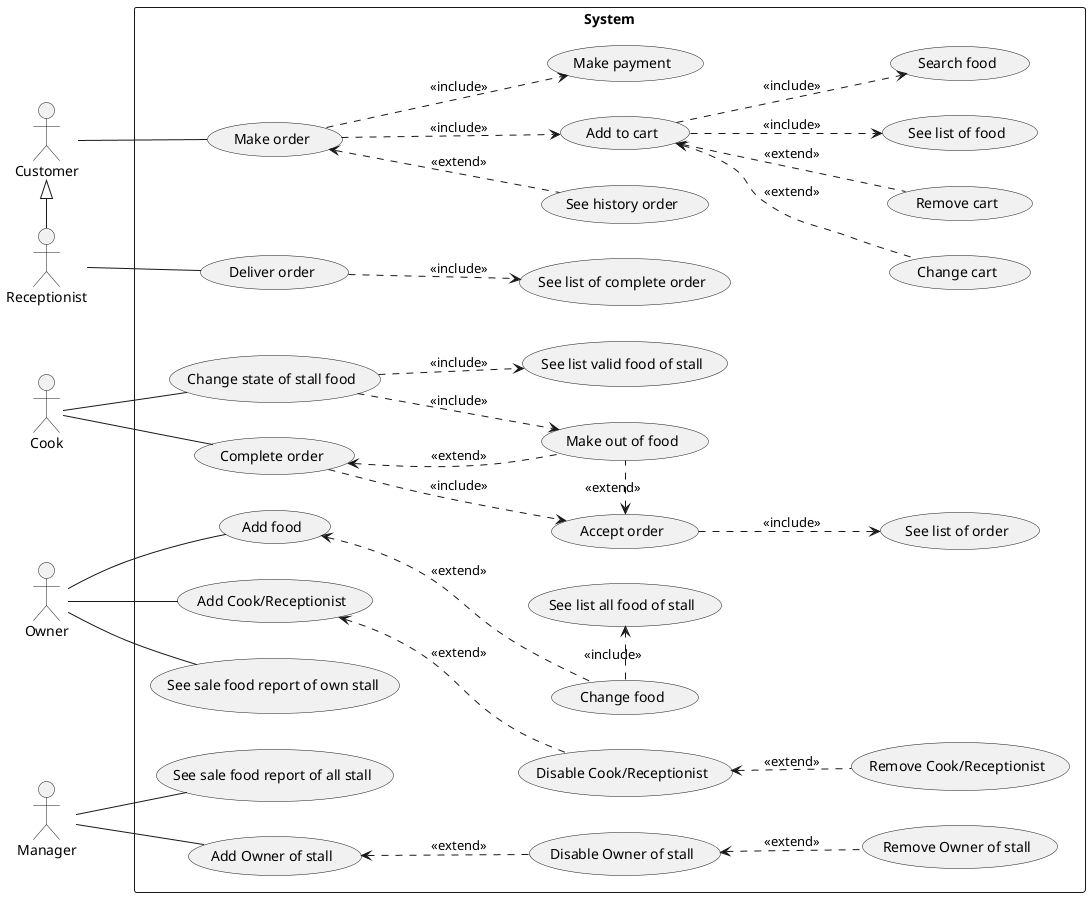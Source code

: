 @startuml
left to right direction
actor :Customer: as cus
actor :Receptionist: as rep
actor :Cook: as cok
actor :Owner: as own
actor :Manager: as man

rectangle System {
    usecase (Make order) as (mkO)
    usecase (Add to cart) as (atC)
    usecase (Change cart) as (cC)
    usecase (Remove cart) as (rC)
    usecase (Make payment) as (mP)
    usecase (See list of food) as (slF)
    usecase (See history order) as (shO)
    usecase (Search food) as (sF)
    usecase (Deliver order) as (dlO)
    usecase (See list of complete order) as (slcO)
    usecase (Accept order) as (aO)
    usecase (See list of order) as (slO)
    usecase (Complete order) as (cO)
    usecase (Change state of stall food) as (cssF)
    usecase (Make out of food) as (mouF)
    usecase (See list valid food of stall) as (svlsF)
    usecase (See list all food of stall) as (salsF)
    usecase (Add food) as (aF)
    usecase (Change food) as (uF)
    usecase (Add Cook/Receptionist) as (aCR)
    usecase (Disable Cook/Receptionist) as (dCR)
    usecase (Remove Cook/Receptionist) as (rCR)
    usecase (See sale food report of own stall) as (ssfR)
    usecase (Add Owner of stall) as (aSs)
    usecase (Disable Owner of stall) as (dSs)
    usecase (Remove Owner of stall) as (rSs)
    usecase (See sale food report of all stall) as (ssfaR)
}

cus -- (mkO)
(mkO) ..> (atC): <<include>>
(atC) ..> (slF): <<include>>
(atC) ..> (sF): <<include>>
(atC) <.. (cC): <<extend>>
(atC) <.. (rC): <<extend>>
(mkO) ..> (mP): <<include>>
(mkO) <.. (shO): <<extend>>

cus <|- rep
rep -- (dlO)
(dlO) ..> (slcO): <<include>>

cok -- (cO)
(cO) ..> (aO): <<include>>
(aO) ..> (slO): <<include>>
cok -- (cssF)
(cssF) ..> (mouF): <<include>>
(cO) <. (mouF): <<extend>>
(aO) <. (mouF): <<extend>>
(cssF) ..> (svlsF): <<include>>

own -- (aF)
(aF) <.. (uF): <<extend>>
(uF) .> (salsF): <<include>>
own -- (aCR)
(aCR) <.. (dCR): <<extend>>
(dCR) <.. (rCR): <<extend>>
own -- (ssfR)

man -- (aSs)
(aSs) <.. (dSs): <<extend>>
(dSs) <.. (rSs): <<extend>>
man -- (ssfaR)
@enduml